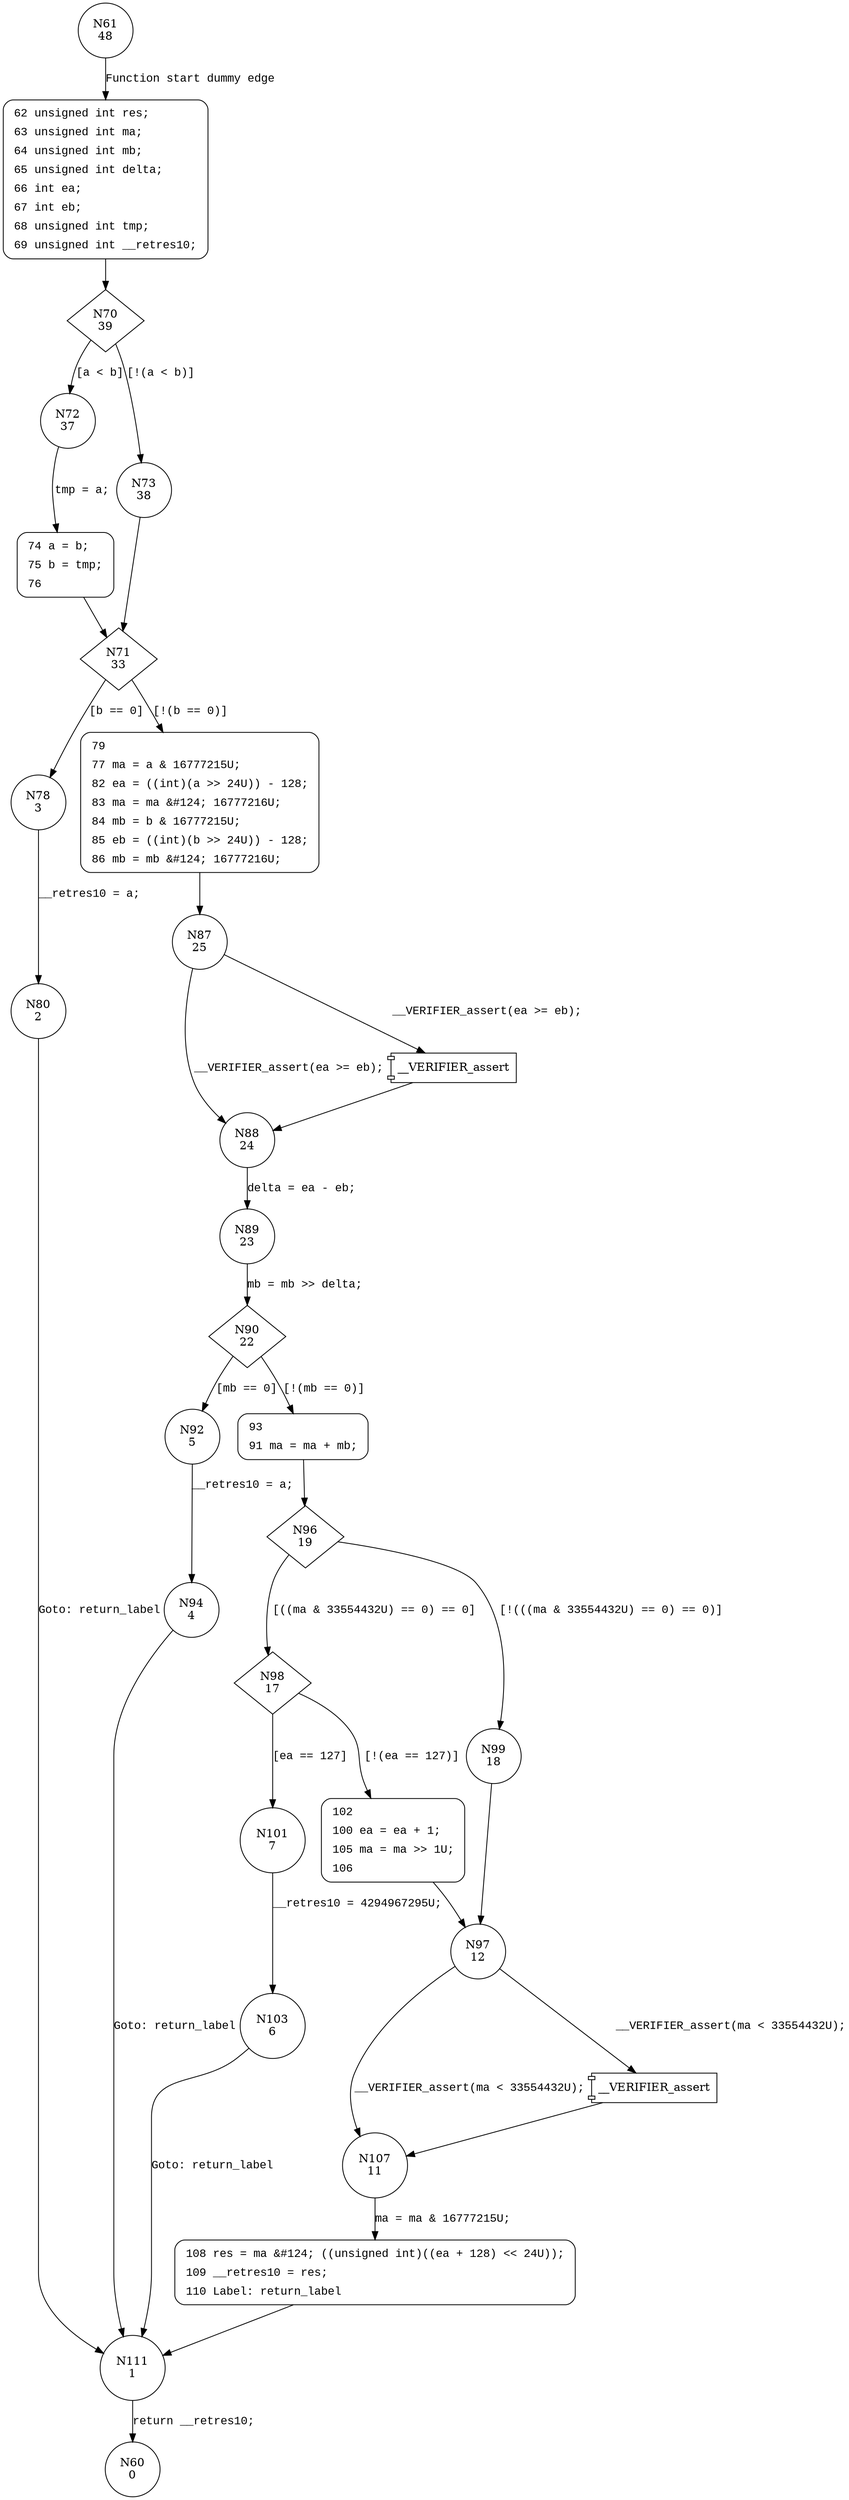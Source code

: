 digraph addflt {
61 [shape="circle" label="N61\n48"]
62 [shape="circle" label="N62\n47"]
70 [shape="diamond" label="N70\n39"]
72 [shape="circle" label="N72\n37"]
73 [shape="circle" label="N73\n38"]
71 [shape="diamond" label="N71\n33"]
78 [shape="circle" label="N78\n3"]
79 [shape="circle" label="N79\n32"]
87 [shape="circle" label="N87\n25"]
88 [shape="circle" label="N88\n24"]
89 [shape="circle" label="N89\n23"]
90 [shape="diamond" label="N90\n22"]
92 [shape="circle" label="N92\n5"]
93 [shape="circle" label="N93\n21"]
96 [shape="diamond" label="N96\n19"]
98 [shape="diamond" label="N98\n17"]
99 [shape="circle" label="N99\n18"]
97 [shape="circle" label="N97\n12"]
107 [shape="circle" label="N107\n11"]
108 [shape="circle" label="N108\n10"]
111 [shape="circle" label="N111\n1"]
60 [shape="circle" label="N60\n0"]
101 [shape="circle" label="N101\n7"]
102 [shape="circle" label="N102\n16"]
103 [shape="circle" label="N103\n6"]
94 [shape="circle" label="N94\n4"]
80 [shape="circle" label="N80\n2"]
74 [shape="circle" label="N74\n36"]
62 [style="filled,bold" penwidth="1" fillcolor="white" fontname="Courier New" shape="Mrecord" label=<<table border="0" cellborder="0" cellpadding="3" bgcolor="white"><tr><td align="right">62</td><td align="left">unsigned int res;</td></tr><tr><td align="right">63</td><td align="left">unsigned int ma;</td></tr><tr><td align="right">64</td><td align="left">unsigned int mb;</td></tr><tr><td align="right">65</td><td align="left">unsigned int delta;</td></tr><tr><td align="right">66</td><td align="left">int ea;</td></tr><tr><td align="right">67</td><td align="left">int eb;</td></tr><tr><td align="right">68</td><td align="left">unsigned int tmp;</td></tr><tr><td align="right">69</td><td align="left">unsigned int __retres10;</td></tr></table>>]
62 -> 70[label=""]
79 [style="filled,bold" penwidth="1" fillcolor="white" fontname="Courier New" shape="Mrecord" label=<<table border="0" cellborder="0" cellpadding="3" bgcolor="white"><tr><td align="right">79</td><td align="left"></td></tr><tr><td align="right">77</td><td align="left">ma = a &amp; 16777215U;</td></tr><tr><td align="right">82</td><td align="left">ea = ((int)(a &gt;&gt; 24U)) - 128;</td></tr><tr><td align="right">83</td><td align="left">ma = ma &amp;#124; 16777216U;</td></tr><tr><td align="right">84</td><td align="left">mb = b &amp; 16777215U;</td></tr><tr><td align="right">85</td><td align="left">eb = ((int)(b &gt;&gt; 24U)) - 128;</td></tr><tr><td align="right">86</td><td align="left">mb = mb &amp;#124; 16777216U;</td></tr></table>>]
79 -> 87[label=""]
93 [style="filled,bold" penwidth="1" fillcolor="white" fontname="Courier New" shape="Mrecord" label=<<table border="0" cellborder="0" cellpadding="3" bgcolor="white"><tr><td align="right">93</td><td align="left"></td></tr><tr><td align="right">91</td><td align="left">ma = ma + mb;</td></tr></table>>]
93 -> 96[label=""]
108 [style="filled,bold" penwidth="1" fillcolor="white" fontname="Courier New" shape="Mrecord" label=<<table border="0" cellborder="0" cellpadding="3" bgcolor="white"><tr><td align="right">108</td><td align="left">res = ma &amp;#124; ((unsigned int)((ea + 128) &lt;&lt; 24U));</td></tr><tr><td align="right">109</td><td align="left">__retres10 = res;</td></tr><tr><td align="right">110</td><td align="left">Label: return_label</td></tr></table>>]
108 -> 111[label=""]
102 [style="filled,bold" penwidth="1" fillcolor="white" fontname="Courier New" shape="Mrecord" label=<<table border="0" cellborder="0" cellpadding="3" bgcolor="white"><tr><td align="right">102</td><td align="left"></td></tr><tr><td align="right">100</td><td align="left">ea = ea + 1;</td></tr><tr><td align="right">105</td><td align="left">ma = ma &gt;&gt; 1U;</td></tr><tr><td align="right">106</td><td align="left"></td></tr></table>>]
102 -> 97[label=""]
74 [style="filled,bold" penwidth="1" fillcolor="white" fontname="Courier New" shape="Mrecord" label=<<table border="0" cellborder="0" cellpadding="3" bgcolor="white"><tr><td align="right">74</td><td align="left">a = b;</td></tr><tr><td align="right">75</td><td align="left">b = tmp;</td></tr><tr><td align="right">76</td><td align="left"></td></tr></table>>]
74 -> 71[label=""]
61 -> 62 [label="Function start dummy edge" fontname="Courier New"]
70 -> 72 [label="[a < b]" fontname="Courier New"]
70 -> 73 [label="[!(a < b)]" fontname="Courier New"]
71 -> 78 [label="[b == 0]" fontname="Courier New"]
71 -> 79 [label="[!(b == 0)]" fontname="Courier New"]
100007 [shape="component" label="__VERIFIER_assert"]
87 -> 100007 [label="__VERIFIER_assert(ea >= eb);" fontname="Courier New"]
100007 -> 88 [label="" fontname="Courier New"]
87 -> 88 [label="__VERIFIER_assert(ea >= eb);" fontname="Courier New"]
88 -> 89 [label="delta = ea - eb;" fontname="Courier New"]
90 -> 92 [label="[mb == 0]" fontname="Courier New"]
90 -> 93 [label="[!(mb == 0)]" fontname="Courier New"]
96 -> 98 [label="[((ma & 33554432U) == 0) == 0]" fontname="Courier New"]
96 -> 99 [label="[!(((ma & 33554432U) == 0) == 0)]" fontname="Courier New"]
100008 [shape="component" label="__VERIFIER_assert"]
97 -> 100008 [label="__VERIFIER_assert(ma < 33554432U);" fontname="Courier New"]
100008 -> 107 [label="" fontname="Courier New"]
97 -> 107 [label="__VERIFIER_assert(ma < 33554432U);" fontname="Courier New"]
107 -> 108 [label="ma = ma & 16777215U;" fontname="Courier New"]
111 -> 60 [label="return __retres10;" fontname="Courier New"]
98 -> 101 [label="[ea == 127]" fontname="Courier New"]
98 -> 102 [label="[!(ea == 127)]" fontname="Courier New"]
101 -> 103 [label="__retres10 = 4294967295U;" fontname="Courier New"]
92 -> 94 [label="__retres10 = a;" fontname="Courier New"]
78 -> 80 [label="__retres10 = a;" fontname="Courier New"]
72 -> 74 [label="tmp = a;" fontname="Courier New"]
73 -> 71 [label="" fontname="Courier New"]
89 -> 90 [label="mb = mb >> delta;" fontname="Courier New"]
99 -> 97 [label="" fontname="Courier New"]
103 -> 111 [label="Goto: return_label" fontname="Courier New"]
94 -> 111 [label="Goto: return_label" fontname="Courier New"]
80 -> 111 [label="Goto: return_label" fontname="Courier New"]
}